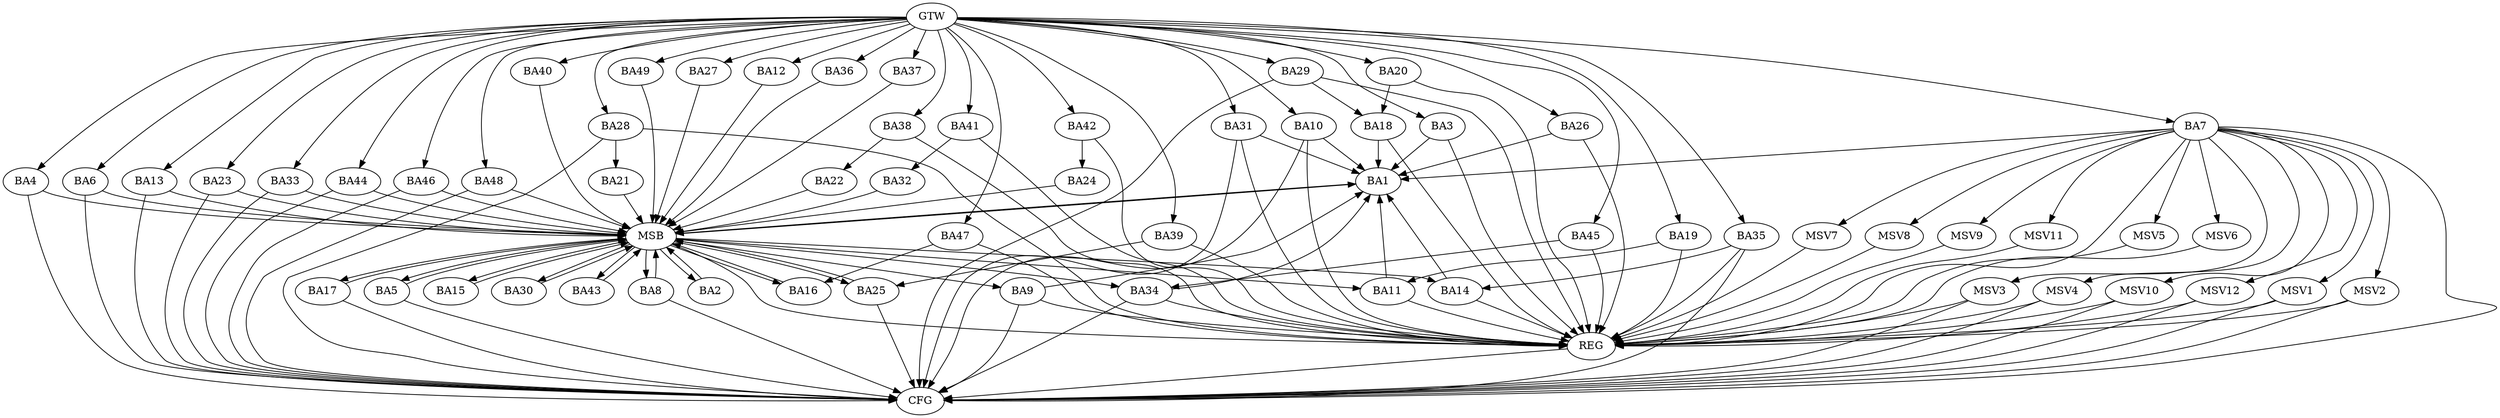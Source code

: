 strict digraph G {
  BA1 [ label="BA1" ];
  BA2 [ label="BA2" ];
  BA3 [ label="BA3" ];
  BA4 [ label="BA4" ];
  BA5 [ label="BA5" ];
  BA6 [ label="BA6" ];
  BA7 [ label="BA7" ];
  BA8 [ label="BA8" ];
  BA9 [ label="BA9" ];
  BA10 [ label="BA10" ];
  BA11 [ label="BA11" ];
  BA12 [ label="BA12" ];
  BA13 [ label="BA13" ];
  BA14 [ label="BA14" ];
  BA15 [ label="BA15" ];
  BA16 [ label="BA16" ];
  BA17 [ label="BA17" ];
  BA18 [ label="BA18" ];
  BA19 [ label="BA19" ];
  BA20 [ label="BA20" ];
  BA21 [ label="BA21" ];
  BA22 [ label="BA22" ];
  BA23 [ label="BA23" ];
  BA24 [ label="BA24" ];
  BA25 [ label="BA25" ];
  BA26 [ label="BA26" ];
  BA27 [ label="BA27" ];
  BA28 [ label="BA28" ];
  BA29 [ label="BA29" ];
  BA30 [ label="BA30" ];
  BA31 [ label="BA31" ];
  BA32 [ label="BA32" ];
  BA33 [ label="BA33" ];
  BA34 [ label="BA34" ];
  BA35 [ label="BA35" ];
  BA36 [ label="BA36" ];
  BA37 [ label="BA37" ];
  BA38 [ label="BA38" ];
  BA39 [ label="BA39" ];
  BA40 [ label="BA40" ];
  BA41 [ label="BA41" ];
  BA42 [ label="BA42" ];
  BA43 [ label="BA43" ];
  BA44 [ label="BA44" ];
  BA45 [ label="BA45" ];
  BA46 [ label="BA46" ];
  BA47 [ label="BA47" ];
  BA48 [ label="BA48" ];
  BA49 [ label="BA49" ];
  GTW [ label="GTW" ];
  REG [ label="REG" ];
  MSB [ label="MSB" ];
  CFG [ label="CFG" ];
  MSV1 [ label="MSV1" ];
  MSV2 [ label="MSV2" ];
  MSV3 [ label="MSV3" ];
  MSV4 [ label="MSV4" ];
  MSV5 [ label="MSV5" ];
  MSV6 [ label="MSV6" ];
  MSV7 [ label="MSV7" ];
  MSV8 [ label="MSV8" ];
  MSV9 [ label="MSV9" ];
  MSV10 [ label="MSV10" ];
  MSV11 [ label="MSV11" ];
  MSV12 [ label="MSV12" ];
  BA3 -> BA1;
  BA7 -> BA1;
  BA9 -> BA1;
  BA10 -> BA1;
  BA11 -> BA1;
  BA14 -> BA1;
  BA18 -> BA1;
  BA19 -> BA11;
  BA20 -> BA18;
  BA26 -> BA1;
  BA28 -> BA21;
  BA29 -> BA18;
  BA31 -> BA1;
  BA34 -> BA1;
  BA35 -> BA14;
  BA38 -> BA22;
  BA39 -> BA25;
  BA41 -> BA32;
  BA42 -> BA24;
  BA45 -> BA34;
  BA47 -> BA16;
  GTW -> BA3;
  GTW -> BA4;
  GTW -> BA6;
  GTW -> BA7;
  GTW -> BA10;
  GTW -> BA12;
  GTW -> BA13;
  GTW -> BA19;
  GTW -> BA20;
  GTW -> BA23;
  GTW -> BA26;
  GTW -> BA27;
  GTW -> BA28;
  GTW -> BA29;
  GTW -> BA31;
  GTW -> BA33;
  GTW -> BA35;
  GTW -> BA36;
  GTW -> BA37;
  GTW -> BA38;
  GTW -> BA39;
  GTW -> BA40;
  GTW -> BA41;
  GTW -> BA42;
  GTW -> BA44;
  GTW -> BA45;
  GTW -> BA46;
  GTW -> BA47;
  GTW -> BA48;
  GTW -> BA49;
  BA3 -> REG;
  BA7 -> REG;
  BA9 -> REG;
  BA10 -> REG;
  BA11 -> REG;
  BA14 -> REG;
  BA18 -> REG;
  BA19 -> REG;
  BA20 -> REG;
  BA26 -> REG;
  BA28 -> REG;
  BA29 -> REG;
  BA31 -> REG;
  BA34 -> REG;
  BA35 -> REG;
  BA38 -> REG;
  BA39 -> REG;
  BA41 -> REG;
  BA42 -> REG;
  BA45 -> REG;
  BA47 -> REG;
  BA1 -> MSB;
  MSB -> BA2;
  MSB -> REG;
  BA2 -> MSB;
  MSB -> BA1;
  BA4 -> MSB;
  BA5 -> MSB;
  BA6 -> MSB;
  MSB -> BA5;
  BA8 -> MSB;
  BA12 -> MSB;
  BA13 -> MSB;
  MSB -> BA11;
  BA15 -> MSB;
  BA16 -> MSB;
  BA17 -> MSB;
  MSB -> BA8;
  BA21 -> MSB;
  BA22 -> MSB;
  MSB -> BA14;
  BA23 -> MSB;
  BA24 -> MSB;
  MSB -> BA15;
  BA25 -> MSB;
  BA27 -> MSB;
  MSB -> BA17;
  BA30 -> MSB;
  MSB -> BA16;
  BA32 -> MSB;
  MSB -> BA30;
  BA33 -> MSB;
  MSB -> BA25;
  BA36 -> MSB;
  MSB -> BA34;
  BA37 -> MSB;
  BA40 -> MSB;
  MSB -> BA9;
  BA43 -> MSB;
  BA44 -> MSB;
  BA46 -> MSB;
  BA48 -> MSB;
  MSB -> BA43;
  BA49 -> MSB;
  BA8 -> CFG;
  BA28 -> CFG;
  BA48 -> CFG;
  BA23 -> CFG;
  BA10 -> CFG;
  BA34 -> CFG;
  BA46 -> CFG;
  BA33 -> CFG;
  BA35 -> CFG;
  BA9 -> CFG;
  BA17 -> CFG;
  BA13 -> CFG;
  BA7 -> CFG;
  BA4 -> CFG;
  BA44 -> CFG;
  BA29 -> CFG;
  BA6 -> CFG;
  BA25 -> CFG;
  BA5 -> CFG;
  BA31 -> CFG;
  REG -> CFG;
  BA7 -> MSV1;
  MSV1 -> REG;
  MSV1 -> CFG;
  BA7 -> MSV2;
  MSV2 -> REG;
  MSV2 -> CFG;
  BA7 -> MSV3;
  MSV3 -> REG;
  MSV3 -> CFG;
  BA7 -> MSV4;
  MSV4 -> REG;
  MSV4 -> CFG;
  BA7 -> MSV5;
  MSV5 -> REG;
  BA7 -> MSV6;
  BA7 -> MSV7;
  MSV6 -> REG;
  MSV7 -> REG;
  BA7 -> MSV8;
  BA7 -> MSV9;
  MSV8 -> REG;
  MSV9 -> REG;
  BA7 -> MSV10;
  BA7 -> MSV11;
  MSV10 -> REG;
  MSV10 -> CFG;
  MSV11 -> REG;
  BA7 -> MSV12;
  MSV12 -> REG;
  MSV12 -> CFG;
}
